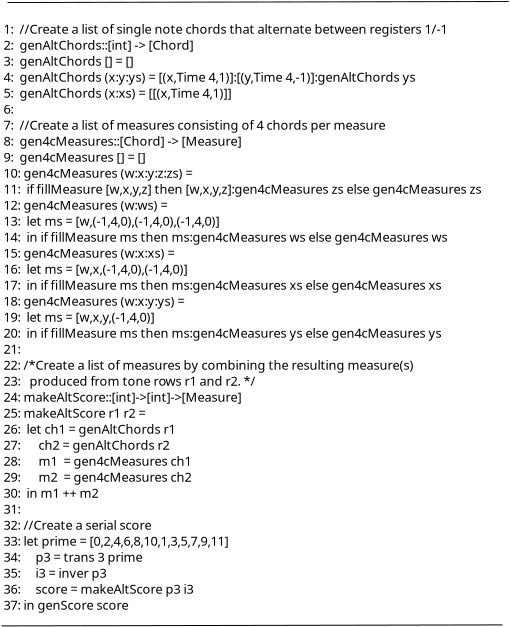 <?xml version="1.0" encoding="UTF-8"?>
<dia:diagram xmlns:dia="http://www.lysator.liu.se/~alla/dia/">
  <dia:layer name="Background" visible="true" active="true">
    <dia:object type="Standard - Line" version="0" id="O0">
      <dia:attribute name="obj_pos">
        <dia:point val="1.25,0.6"/>
      </dia:attribute>
      <dia:attribute name="obj_bb">
        <dia:rectangle val="1.225,0.525;26.325,0.625"/>
      </dia:attribute>
      <dia:attribute name="conn_endpoints">
        <dia:point val="1.25,0.6"/>
        <dia:point val="26.3,0.55"/>
      </dia:attribute>
      <dia:attribute name="numcp">
        <dia:int val="1"/>
      </dia:attribute>
      <dia:attribute name="line_width">
        <dia:real val="0.05"/>
      </dia:attribute>
    </dia:object>
    <dia:object type="Standard - Text" version="1" id="O1">
      <dia:attribute name="obj_pos">
        <dia:point val="3.7,10.2"/>
      </dia:attribute>
      <dia:attribute name="obj_bb">
        <dia:rectangle val="3.682,9.586;3.7,10.39"/>
      </dia:attribute>
      <dia:attribute name="text">
        <dia:composite type="text">
          <dia:attribute name="string">
            <dia:string>##</dia:string>
          </dia:attribute>
          <dia:attribute name="font">
            <dia:font family="sans" style="0" name="Helvetica"/>
          </dia:attribute>
          <dia:attribute name="height">
            <dia:real val="0.8"/>
          </dia:attribute>
          <dia:attribute name="pos">
            <dia:point val="3.7,10.2"/>
          </dia:attribute>
          <dia:attribute name="color">
            <dia:color val="#000000"/>
          </dia:attribute>
          <dia:attribute name="alignment">
            <dia:enum val="0"/>
          </dia:attribute>
        </dia:composite>
      </dia:attribute>
      <dia:attribute name="valign">
        <dia:enum val="3"/>
      </dia:attribute>
    </dia:object>
    <dia:object type="Standard - Text" version="1" id="O2">
      <dia:attribute name="obj_pos">
        <dia:point val="1.045,2.165"/>
      </dia:attribute>
      <dia:attribute name="obj_bb">
        <dia:rectangle val="1.045,1.551;28.261,31.155"/>
      </dia:attribute>
      <dia:attribute name="text">
        <dia:composite type="text">
          <dia:attribute name="string">
            <dia:string>#1:  //Create a list of single note chords that alternate between registers 1/-1       
2:  genAltChords::[int] -&gt; [Chord]                                                    
3:  genAltChords [] = []                                                              
4:  genAltChords (x:y:ys) = [(x,Time 4,1)]:[(y,Time 4,-1)]:genAltChords ys            
5:  genAltChords (x:xs) = [[(x,Time 4,1)]]                                            
6:                                                                                    
7:  //Create a list of measures consisting of 4 chords per measure                    
8:  gen4cMeasures::[Chord] -&gt; [Measure]                                               
9:  gen4cMeasures [] = []                                                             
10: gen4cMeasures (w:x:y:z:zs) =                                                      
11:  if fillMeasure [w,x,y,z] then [w,x,y,z]:gen4cMeasures zs else gen4cMeasures zs  
12: gen4cMeasures (w:ws) =                                                            
13:  let ms = [w,(-1,4,0),(-1,4,0),(-1,4,0)]                                          
14:  in if fillMeasure ms then ms:gen4cMeasures ws else gen4cMeasures ws              
15: gen4cMeasures (w:x:xs) =                                                          
16:  let ms = [w,x,(-1,4,0),(-1,4,0)]                                                 
17:  in if fillMeasure ms then ms:gen4cMeasures xs else gen4cMeasures xs              
18: gen4cMeasures (w:x:y:ys) =                                                        
19:  let ms = [w,x,y,(-1,4,0)]                                                        
20:  in if fillMeasure ms then ms:gen4cMeasures ys else gen4cMeasures ys              
21:                                                                                   
22: /*Create a list of measures by combining the resulting measure(s)                 
23:   produced from tone rows r1 and r2. */                                           
24: makeAltScore::[int]-&gt;[int]-&gt;[Measure]                                             
25: makeAltScore r1 r2 =                                                              
26:  let ch1 = genAltChords r1                                                        
27:      ch2 = genAltChords r2                                                        
28:      m1  = gen4cMeasures ch1                                                      
29:      m2  = gen4cMeasures ch2                                                      
30:  in m1 ++ m2                                                                      
31:                                                                                   
32: //Create a serial score                                                           
33: let prime = [0,2,4,6,8,10,1,3,5,7,9,11]                                           
34:     p3 = trans 3 prime                                                            
35:     i3 = inver p3                                                                 
36:     score = makeAltScore p3 i3                                                    
37: in genScore score          #</dia:string>
          </dia:attribute>
          <dia:attribute name="font">
            <dia:font family="sans" style="0" name="Helvetica"/>
          </dia:attribute>
          <dia:attribute name="height">
            <dia:real val="0.8"/>
          </dia:attribute>
          <dia:attribute name="pos">
            <dia:point val="1.045,2.165"/>
          </dia:attribute>
          <dia:attribute name="color">
            <dia:color val="#000000"/>
          </dia:attribute>
          <dia:attribute name="alignment">
            <dia:enum val="0"/>
          </dia:attribute>
        </dia:composite>
      </dia:attribute>
      <dia:attribute name="valign">
        <dia:enum val="3"/>
      </dia:attribute>
    </dia:object>
    <dia:object type="Standard - Text" version="1" id="O3">
      <dia:attribute name="obj_pos">
        <dia:point val="10.8,30.752"/>
      </dia:attribute>
      <dia:attribute name="obj_bb">
        <dia:rectangle val="10.8,30.157;10.8,30.905"/>
      </dia:attribute>
      <dia:attribute name="text">
        <dia:composite type="text">
          <dia:attribute name="string">
            <dia:string>##</dia:string>
          </dia:attribute>
          <dia:attribute name="font">
            <dia:font family="sans" style="0" name="Helvetica"/>
          </dia:attribute>
          <dia:attribute name="height">
            <dia:real val="0.8"/>
          </dia:attribute>
          <dia:attribute name="pos">
            <dia:point val="10.8,30.752"/>
          </dia:attribute>
          <dia:attribute name="color">
            <dia:color val="#000000"/>
          </dia:attribute>
          <dia:attribute name="alignment">
            <dia:enum val="0"/>
          </dia:attribute>
        </dia:composite>
      </dia:attribute>
      <dia:attribute name="valign">
        <dia:enum val="3"/>
      </dia:attribute>
    </dia:object>
    <dia:object type="Standard - Text" version="1" id="O4">
      <dia:attribute name="obj_pos">
        <dia:point val="8.55,38.248"/>
      </dia:attribute>
      <dia:attribute name="obj_bb">
        <dia:rectangle val="8.55,37.653;8.55,38.4"/>
      </dia:attribute>
      <dia:attribute name="text">
        <dia:composite type="text">
          <dia:attribute name="string">
            <dia:string>##</dia:string>
          </dia:attribute>
          <dia:attribute name="font">
            <dia:font family="sans" style="0" name="Helvetica"/>
          </dia:attribute>
          <dia:attribute name="height">
            <dia:real val="0.8"/>
          </dia:attribute>
          <dia:attribute name="pos">
            <dia:point val="8.55,38.248"/>
          </dia:attribute>
          <dia:attribute name="color">
            <dia:color val="#000000"/>
          </dia:attribute>
          <dia:attribute name="alignment">
            <dia:enum val="0"/>
          </dia:attribute>
        </dia:composite>
      </dia:attribute>
      <dia:attribute name="valign">
        <dia:enum val="3"/>
      </dia:attribute>
    </dia:object>
    <dia:object type="Standard - Line" version="0" id="O5">
      <dia:attribute name="obj_pos">
        <dia:point val="0.945,31.77"/>
      </dia:attribute>
      <dia:attribute name="obj_bb">
        <dia:rectangle val="0.92,31.695;26.02,31.795"/>
      </dia:attribute>
      <dia:attribute name="conn_endpoints">
        <dia:point val="0.945,31.77"/>
        <dia:point val="25.995,31.72"/>
      </dia:attribute>
      <dia:attribute name="numcp">
        <dia:int val="1"/>
      </dia:attribute>
      <dia:attribute name="line_width">
        <dia:real val="0.05"/>
      </dia:attribute>
    </dia:object>
  </dia:layer>
</dia:diagram>
